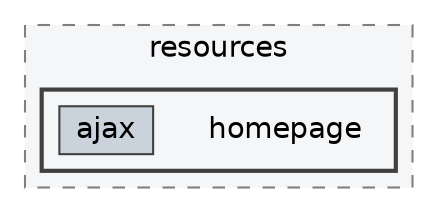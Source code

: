 digraph "E:/Bearsampp-development/sandbox/core/resources/homepage"
{
 // LATEX_PDF_SIZE
  bgcolor="transparent";
  edge [fontname=Helvetica,fontsize=14,labelfontname=Helvetica,labelfontsize=14];
  node [fontname=Helvetica,fontsize=14,shape=box,height=0.2,width=0.4];
  compound=true
  subgraph clusterdir_090eb6f1e69c33dcee616eeea626664c {
    graph [ bgcolor="#f5f6f8", pencolor="grey50", label="resources", fontname=Helvetica,fontsize=14 style="filled,dashed", URL="dir_090eb6f1e69c33dcee616eeea626664c.html",tooltip=""]
  subgraph clusterdir_f6364f14f455e871551c64e8efbec812 {
    graph [ bgcolor="#f5f6f8", pencolor="grey25", label="", fontname=Helvetica,fontsize=14 style="filled,bold", URL="dir_f6364f14f455e871551c64e8efbec812.html",tooltip=""]
    dir_f6364f14f455e871551c64e8efbec812 [shape=plaintext, label="homepage"];
  dir_99b38fd66b358ba54faa07c688cbfb56 [label="ajax", fillcolor="#cad2db", color="grey25", style="filled", URL="dir_99b38fd66b358ba54faa07c688cbfb56.html",tooltip=""];
  }
  }
}
